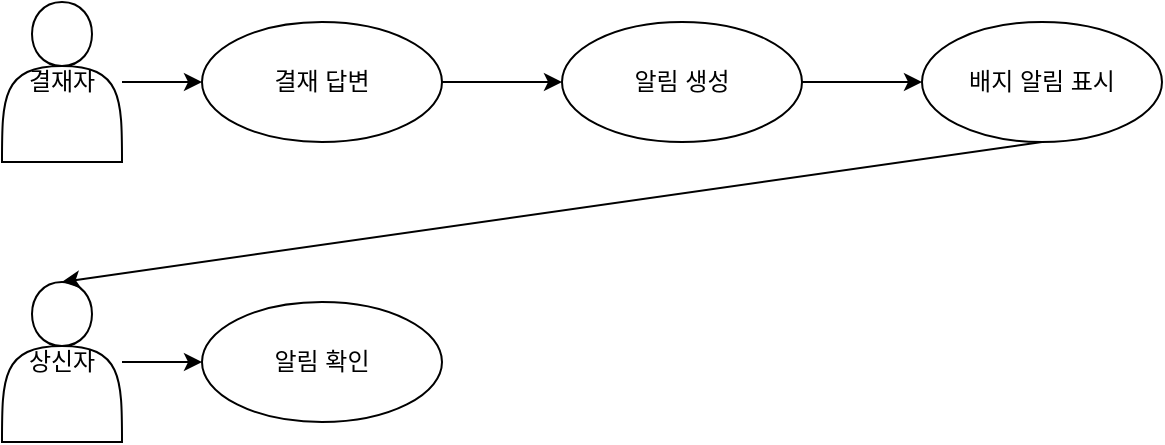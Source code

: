 <mxfile version="26.0.16">
  <diagram name="페이지-1" id="DKJEJJquOrz6qWJuDARE">
    <mxGraphModel dx="671" dy="582" grid="1" gridSize="10" guides="1" tooltips="1" connect="1" arrows="1" fold="1" page="1" pageScale="1" pageWidth="827" pageHeight="1169" math="0" shadow="0">
      <root>
        <mxCell id="0" />
        <mxCell id="1" parent="0" />
        <mxCell id="7s8bwWjw4Fd3qJMRJWJz-1" value="결재자" style="shape=actor;whiteSpace=wrap;html=1;" vertex="1" parent="1">
          <mxGeometry x="50" y="100" width="60" height="80" as="geometry" />
        </mxCell>
        <mxCell id="7s8bwWjw4Fd3qJMRJWJz-2" value="상신자" style="shape=actor;whiteSpace=wrap;html=1;" vertex="1" parent="1">
          <mxGeometry x="50" y="240" width="60" height="80" as="geometry" />
        </mxCell>
        <mxCell id="7s8bwWjw4Fd3qJMRJWJz-3" value="결재 답변" style="ellipse;whiteSpace=wrap;html=1;" vertex="1" parent="1">
          <mxGeometry x="150" y="110" width="120" height="60" as="geometry" />
        </mxCell>
        <mxCell id="7s8bwWjw4Fd3qJMRJWJz-4" value="알림 생성" style="ellipse;whiteSpace=wrap;html=1;" vertex="1" parent="1">
          <mxGeometry x="330" y="110" width="120" height="60" as="geometry" />
        </mxCell>
        <mxCell id="7s8bwWjw4Fd3qJMRJWJz-5" value="알림 확인" style="ellipse;whiteSpace=wrap;html=1;" vertex="1" parent="1">
          <mxGeometry x="150" y="250" width="120" height="60" as="geometry" />
        </mxCell>
        <mxCell id="7s8bwWjw4Fd3qJMRJWJz-6" value="배지 알림 표시" style="ellipse;whiteSpace=wrap;html=1;" vertex="1" parent="1">
          <mxGeometry x="510" y="110" width="120" height="60" as="geometry" />
        </mxCell>
        <mxCell id="7s8bwWjw4Fd3qJMRJWJz-7" edge="1" parent="1" source="7s8bwWjw4Fd3qJMRJWJz-1" target="7s8bwWjw4Fd3qJMRJWJz-3">
          <mxGeometry relative="1" as="geometry" />
        </mxCell>
        <mxCell id="7s8bwWjw4Fd3qJMRJWJz-8" edge="1" parent="1" source="7s8bwWjw4Fd3qJMRJWJz-3" target="7s8bwWjw4Fd3qJMRJWJz-4">
          <mxGeometry relative="1" as="geometry" />
        </mxCell>
        <mxCell id="7s8bwWjw4Fd3qJMRJWJz-9" edge="1" parent="1" source="7s8bwWjw4Fd3qJMRJWJz-2" target="7s8bwWjw4Fd3qJMRJWJz-5">
          <mxGeometry relative="1" as="geometry" />
        </mxCell>
        <mxCell id="7s8bwWjw4Fd3qJMRJWJz-10" edge="1" parent="1" source="7s8bwWjw4Fd3qJMRJWJz-4" target="7s8bwWjw4Fd3qJMRJWJz-6">
          <mxGeometry relative="1" as="geometry" />
        </mxCell>
        <mxCell id="7s8bwWjw4Fd3qJMRJWJz-11" style="entryX=0.5;entryY=0;entryDx=0;entryDy=0;exitX=0.5;exitY=1;exitDx=0;exitDy=0;" edge="1" parent="1" source="7s8bwWjw4Fd3qJMRJWJz-6" target="7s8bwWjw4Fd3qJMRJWJz-2">
          <mxGeometry relative="1" as="geometry" />
        </mxCell>
      </root>
    </mxGraphModel>
  </diagram>
</mxfile>
